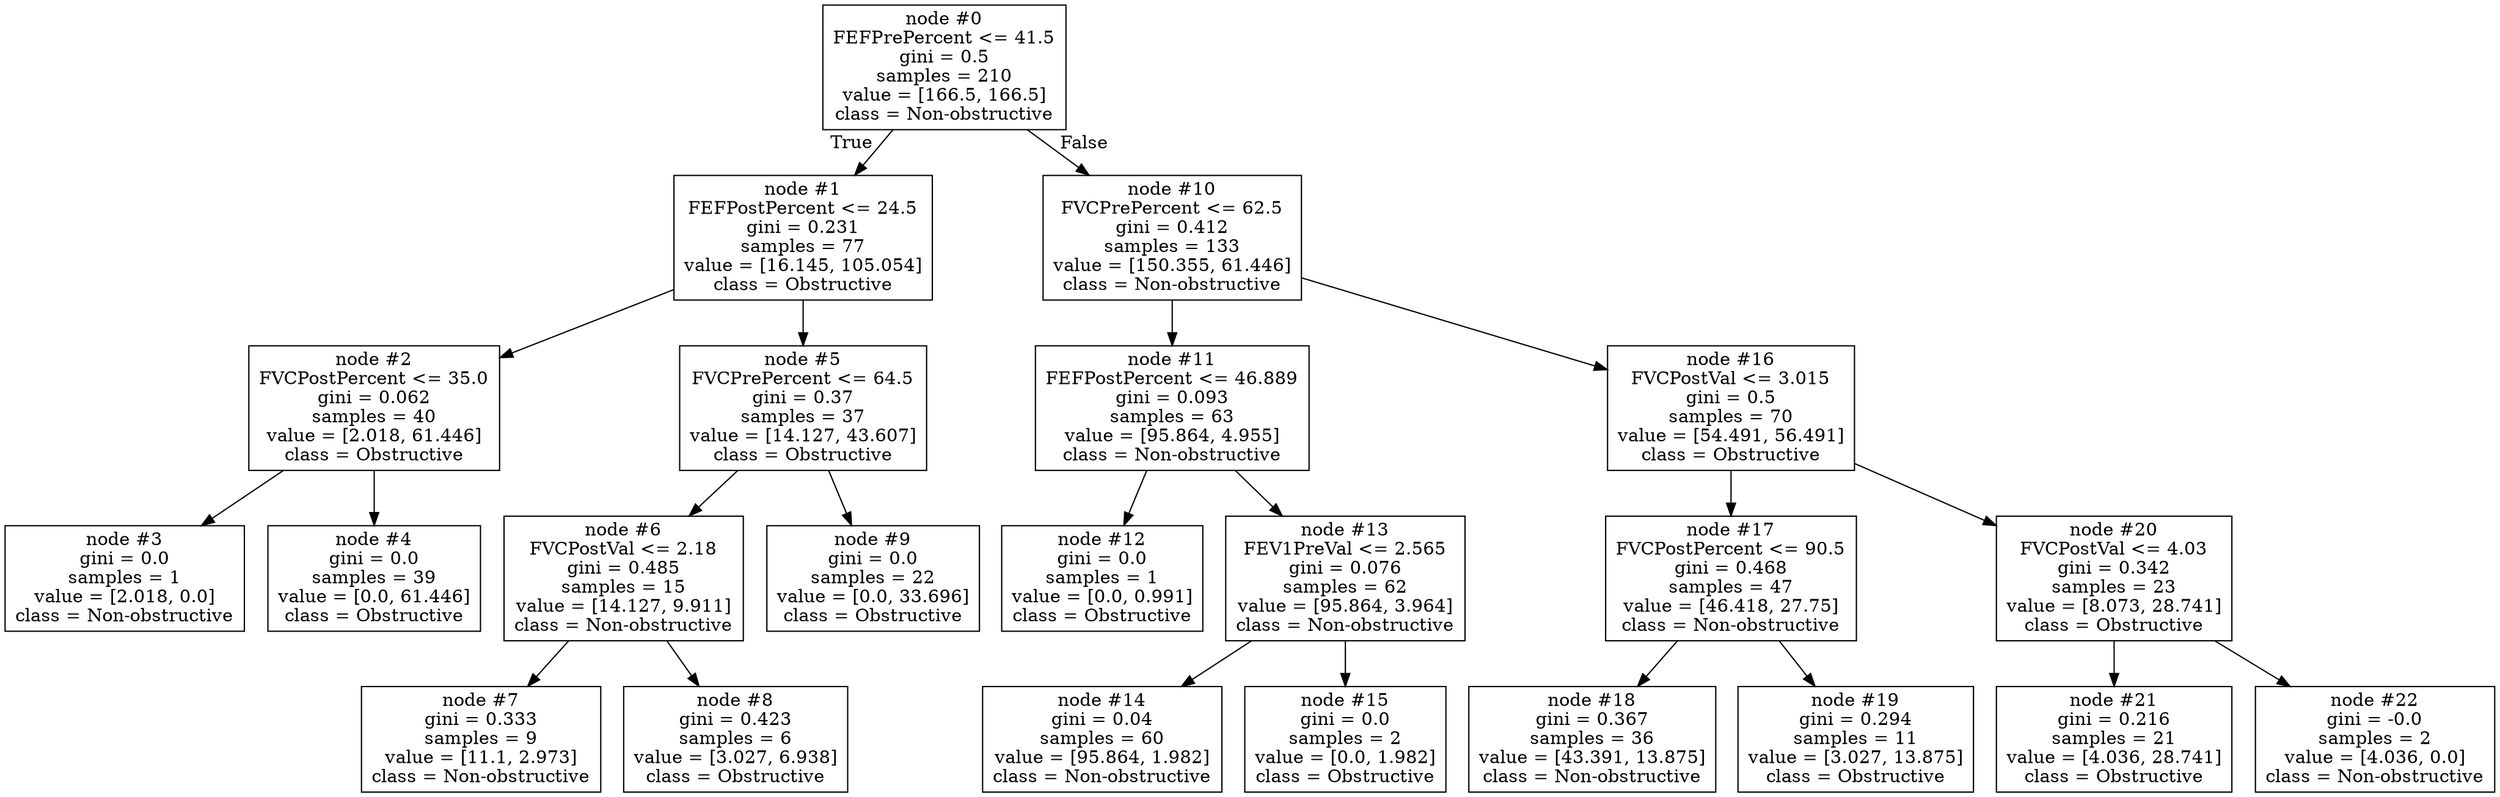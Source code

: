 digraph Tree {
node [shape=box] ;
0 [label="node #0\nFEFPrePercent <= 41.5\ngini = 0.5\nsamples = 210\nvalue = [166.5, 166.5]\nclass = Non-obstructive"] ;
1 [label="node #1\nFEFPostPercent <= 24.5\ngini = 0.231\nsamples = 77\nvalue = [16.145, 105.054]\nclass = Obstructive"] ;
0 -> 1 [labeldistance=2.5, labelangle=45, headlabel="True"] ;
2 [label="node #2\nFVCPostPercent <= 35.0\ngini = 0.062\nsamples = 40\nvalue = [2.018, 61.446]\nclass = Obstructive"] ;
1 -> 2 ;
3 [label="node #3\ngini = 0.0\nsamples = 1\nvalue = [2.018, 0.0]\nclass = Non-obstructive"] ;
2 -> 3 ;
4 [label="node #4\ngini = 0.0\nsamples = 39\nvalue = [0.0, 61.446]\nclass = Obstructive"] ;
2 -> 4 ;
5 [label="node #5\nFVCPrePercent <= 64.5\ngini = 0.37\nsamples = 37\nvalue = [14.127, 43.607]\nclass = Obstructive"] ;
1 -> 5 ;
6 [label="node #6\nFVCPostVal <= 2.18\ngini = 0.485\nsamples = 15\nvalue = [14.127, 9.911]\nclass = Non-obstructive"] ;
5 -> 6 ;
7 [label="node #7\ngini = 0.333\nsamples = 9\nvalue = [11.1, 2.973]\nclass = Non-obstructive"] ;
6 -> 7 ;
8 [label="node #8\ngini = 0.423\nsamples = 6\nvalue = [3.027, 6.938]\nclass = Obstructive"] ;
6 -> 8 ;
9 [label="node #9\ngini = 0.0\nsamples = 22\nvalue = [0.0, 33.696]\nclass = Obstructive"] ;
5 -> 9 ;
10 [label="node #10\nFVCPrePercent <= 62.5\ngini = 0.412\nsamples = 133\nvalue = [150.355, 61.446]\nclass = Non-obstructive"] ;
0 -> 10 [labeldistance=2.5, labelangle=-45, headlabel="False"] ;
11 [label="node #11\nFEFPostPercent <= 46.889\ngini = 0.093\nsamples = 63\nvalue = [95.864, 4.955]\nclass = Non-obstructive"] ;
10 -> 11 ;
12 [label="node #12\ngini = 0.0\nsamples = 1\nvalue = [0.0, 0.991]\nclass = Obstructive"] ;
11 -> 12 ;
13 [label="node #13\nFEV1PreVal <= 2.565\ngini = 0.076\nsamples = 62\nvalue = [95.864, 3.964]\nclass = Non-obstructive"] ;
11 -> 13 ;
14 [label="node #14\ngini = 0.04\nsamples = 60\nvalue = [95.864, 1.982]\nclass = Non-obstructive"] ;
13 -> 14 ;
15 [label="node #15\ngini = 0.0\nsamples = 2\nvalue = [0.0, 1.982]\nclass = Obstructive"] ;
13 -> 15 ;
16 [label="node #16\nFVCPostVal <= 3.015\ngini = 0.5\nsamples = 70\nvalue = [54.491, 56.491]\nclass = Obstructive"] ;
10 -> 16 ;
17 [label="node #17\nFVCPostPercent <= 90.5\ngini = 0.468\nsamples = 47\nvalue = [46.418, 27.75]\nclass = Non-obstructive"] ;
16 -> 17 ;
18 [label="node #18\ngini = 0.367\nsamples = 36\nvalue = [43.391, 13.875]\nclass = Non-obstructive"] ;
17 -> 18 ;
19 [label="node #19\ngini = 0.294\nsamples = 11\nvalue = [3.027, 13.875]\nclass = Obstructive"] ;
17 -> 19 ;
20 [label="node #20\nFVCPostVal <= 4.03\ngini = 0.342\nsamples = 23\nvalue = [8.073, 28.741]\nclass = Obstructive"] ;
16 -> 20 ;
21 [label="node #21\ngini = 0.216\nsamples = 21\nvalue = [4.036, 28.741]\nclass = Obstructive"] ;
20 -> 21 ;
22 [label="node #22\ngini = -0.0\nsamples = 2\nvalue = [4.036, 0.0]\nclass = Non-obstructive"] ;
20 -> 22 ;
}